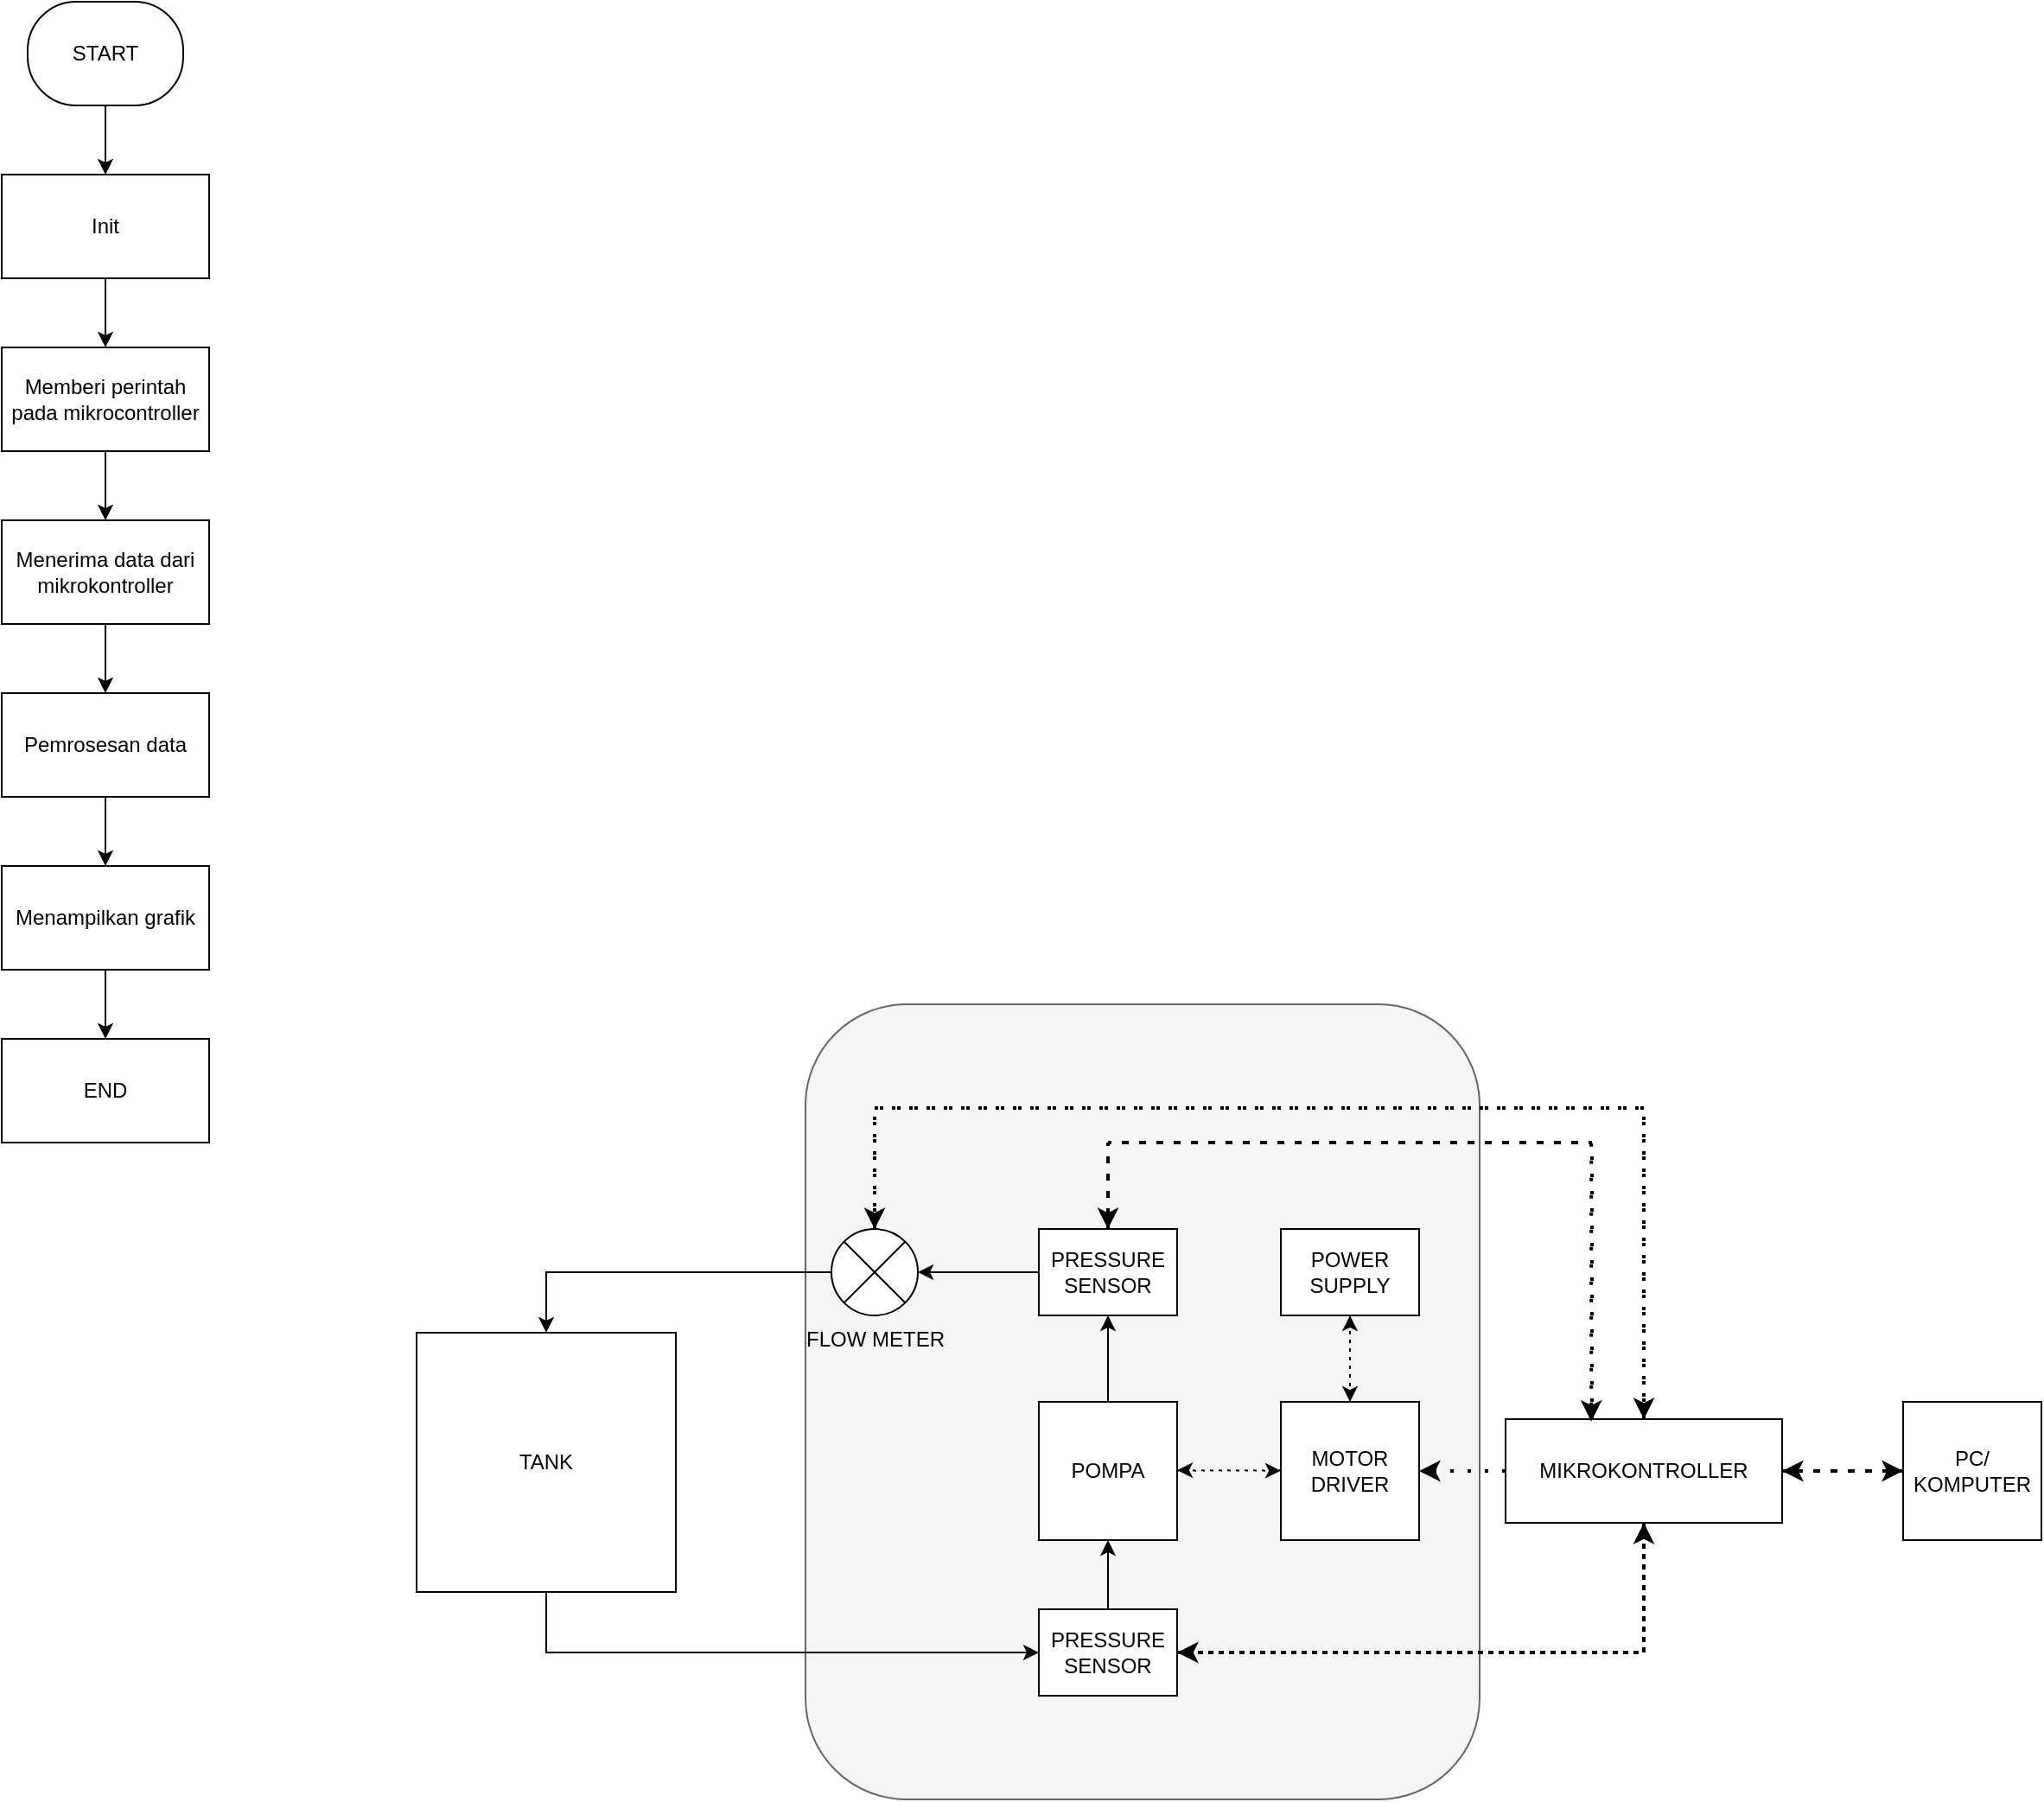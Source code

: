 <mxfile version="22.1.8" type="github">
  <diagram name="Page-1" id="5lOPCvoRQdXP354xrNP7">
    <mxGraphModel dx="2815" dy="2268" grid="1" gridSize="10" guides="1" tooltips="1" connect="1" arrows="1" fold="1" page="1" pageScale="1" pageWidth="850" pageHeight="1100" math="0" shadow="0">
      <root>
        <mxCell id="0" />
        <mxCell id="1" parent="0" />
        <mxCell id="8xiOq0TtmHueSXtaZC7R-85" value="" style="rounded=1;whiteSpace=wrap;html=1;fillColor=#f5f5f5;fontColor=#333333;strokeColor=#666666;" vertex="1" parent="1">
          <mxGeometry x="425" y="560" width="390" height="460" as="geometry" />
        </mxCell>
        <mxCell id="8xiOq0TtmHueSXtaZC7R-52" value="" style="edgeStyle=orthogonalEdgeStyle;rounded=0;orthogonalLoop=1;jettySize=auto;html=1;" edge="1" parent="1" source="8xiOq0TtmHueSXtaZC7R-53" target="8xiOq0TtmHueSXtaZC7R-55">
          <mxGeometry relative="1" as="geometry" />
        </mxCell>
        <mxCell id="8xiOq0TtmHueSXtaZC7R-69" style="edgeStyle=orthogonalEdgeStyle;rounded=0;orthogonalLoop=1;jettySize=auto;html=1;dashed=1;dashPattern=1 4;" edge="1" parent="1">
          <mxGeometry relative="1" as="geometry">
            <mxPoint x="640" y="829.82" as="sourcePoint" />
            <mxPoint x="700" y="829.82" as="targetPoint" />
            <Array as="points">
              <mxPoint x="670" y="829.82" />
              <mxPoint x="670" y="829.82" />
            </Array>
          </mxGeometry>
        </mxCell>
        <mxCell id="8xiOq0TtmHueSXtaZC7R-53" value="POMPA" style="whiteSpace=wrap;html=1;aspect=fixed;" vertex="1" parent="1">
          <mxGeometry x="560" y="790" width="80" height="80" as="geometry" />
        </mxCell>
        <mxCell id="8xiOq0TtmHueSXtaZC7R-54" value="" style="edgeStyle=orthogonalEdgeStyle;rounded=0;orthogonalLoop=1;jettySize=auto;html=1;" edge="1" parent="1" source="8xiOq0TtmHueSXtaZC7R-55" target="8xiOq0TtmHueSXtaZC7R-61">
          <mxGeometry relative="1" as="geometry" />
        </mxCell>
        <mxCell id="8xiOq0TtmHueSXtaZC7R-55" value="PRESSURE SENSOR" style="rounded=0;whiteSpace=wrap;html=1;" vertex="1" parent="1">
          <mxGeometry x="560" y="690" width="80" height="50" as="geometry" />
        </mxCell>
        <mxCell id="8xiOq0TtmHueSXtaZC7R-56" value="" style="edgeStyle=orthogonalEdgeStyle;rounded=0;orthogonalLoop=1;jettySize=auto;html=1;" edge="1" parent="1" source="8xiOq0TtmHueSXtaZC7R-57" target="8xiOq0TtmHueSXtaZC7R-53">
          <mxGeometry relative="1" as="geometry" />
        </mxCell>
        <mxCell id="8xiOq0TtmHueSXtaZC7R-77" style="edgeStyle=orthogonalEdgeStyle;rounded=0;orthogonalLoop=1;jettySize=auto;html=1;entryX=0.5;entryY=1;entryDx=0;entryDy=0;dashed=1;dashPattern=1 2;strokeWidth=2;" edge="1" parent="1" source="8xiOq0TtmHueSXtaZC7R-57" target="8xiOq0TtmHueSXtaZC7R-64">
          <mxGeometry relative="1" as="geometry" />
        </mxCell>
        <mxCell id="8xiOq0TtmHueSXtaZC7R-57" value="PRESSURE SENSOR" style="rounded=0;whiteSpace=wrap;html=1;" vertex="1" parent="1">
          <mxGeometry x="560" y="910" width="80" height="50" as="geometry" />
        </mxCell>
        <mxCell id="8xiOq0TtmHueSXtaZC7R-58" style="edgeStyle=orthogonalEdgeStyle;rounded=0;orthogonalLoop=1;jettySize=auto;html=1;entryX=0;entryY=0.5;entryDx=0;entryDy=0;" edge="1" parent="1" source="8xiOq0TtmHueSXtaZC7R-59" target="8xiOq0TtmHueSXtaZC7R-57">
          <mxGeometry relative="1" as="geometry">
            <Array as="points">
              <mxPoint x="275" y="935" />
            </Array>
          </mxGeometry>
        </mxCell>
        <mxCell id="8xiOq0TtmHueSXtaZC7R-59" value="TANK" style="whiteSpace=wrap;html=1;aspect=fixed;" vertex="1" parent="1">
          <mxGeometry x="200" y="750" width="150" height="150" as="geometry" />
        </mxCell>
        <mxCell id="8xiOq0TtmHueSXtaZC7R-60" value="" style="edgeStyle=orthogonalEdgeStyle;rounded=0;orthogonalLoop=1;jettySize=auto;html=1;" edge="1" parent="1" source="8xiOq0TtmHueSXtaZC7R-61" target="8xiOq0TtmHueSXtaZC7R-59">
          <mxGeometry relative="1" as="geometry" />
        </mxCell>
        <mxCell id="8xiOq0TtmHueSXtaZC7R-79" style="edgeStyle=orthogonalEdgeStyle;rounded=0;orthogonalLoop=1;jettySize=auto;html=1;entryX=0.5;entryY=0;entryDx=0;entryDy=0;strokeWidth=2;dashed=1;dashPattern=1 4;jumpSize=6;endSize=6;" edge="1" parent="1" source="8xiOq0TtmHueSXtaZC7R-61" target="8xiOq0TtmHueSXtaZC7R-64">
          <mxGeometry relative="1" as="geometry">
            <Array as="points">
              <mxPoint x="465" y="620" />
              <mxPoint x="910" y="620" />
            </Array>
          </mxGeometry>
        </mxCell>
        <mxCell id="8xiOq0TtmHueSXtaZC7R-61" value="FLOW METER" style="verticalLabelPosition=bottom;verticalAlign=top;html=1;shape=mxgraph.flowchart.or;" vertex="1" parent="1">
          <mxGeometry x="440" y="690" width="50" height="50" as="geometry" />
        </mxCell>
        <mxCell id="8xiOq0TtmHueSXtaZC7R-72" style="edgeStyle=orthogonalEdgeStyle;rounded=0;orthogonalLoop=1;jettySize=auto;html=1;entryX=1;entryY=0.5;entryDx=0;entryDy=0;dashed=1;dashPattern=1 2;strokeWidth=2;" edge="1" parent="1">
          <mxGeometry relative="1" as="geometry">
            <mxPoint x="910" y="860" as="sourcePoint" />
            <mxPoint x="640.0" y="935" as="targetPoint" />
            <Array as="points">
              <mxPoint x="910" y="935" />
            </Array>
          </mxGeometry>
        </mxCell>
        <mxCell id="8xiOq0TtmHueSXtaZC7R-75" style="edgeStyle=orthogonalEdgeStyle;rounded=0;orthogonalLoop=1;jettySize=auto;html=1;entryX=0.5;entryY=0;entryDx=0;entryDy=0;dashed=1;dashPattern=1 4;strokeWidth=2;" edge="1" parent="1" source="8xiOq0TtmHueSXtaZC7R-64" target="8xiOq0TtmHueSXtaZC7R-55">
          <mxGeometry relative="1" as="geometry">
            <Array as="points">
              <mxPoint x="880" y="640" />
              <mxPoint x="600" y="640" />
            </Array>
          </mxGeometry>
        </mxCell>
        <mxCell id="8xiOq0TtmHueSXtaZC7R-81" value="" style="edgeStyle=orthogonalEdgeStyle;rounded=0;orthogonalLoop=1;jettySize=auto;html=1;dashed=1;dashPattern=1 4;strokeWidth=2;" edge="1" parent="1" source="8xiOq0TtmHueSXtaZC7R-64" target="8xiOq0TtmHueSXtaZC7R-67">
          <mxGeometry relative="1" as="geometry" />
        </mxCell>
        <mxCell id="8xiOq0TtmHueSXtaZC7R-83" value="" style="edgeStyle=orthogonalEdgeStyle;rounded=0;orthogonalLoop=1;jettySize=auto;html=1;dashed=1;dashPattern=1 4;strokeWidth=2;" edge="1" parent="1" source="8xiOq0TtmHueSXtaZC7R-64" target="8xiOq0TtmHueSXtaZC7R-82">
          <mxGeometry relative="1" as="geometry" />
        </mxCell>
        <mxCell id="8xiOq0TtmHueSXtaZC7R-64" value="MIKROKONTROLLER" style="rounded=0;whiteSpace=wrap;html=1;" vertex="1" parent="1">
          <mxGeometry x="830" y="800" width="160" height="60" as="geometry" />
        </mxCell>
        <mxCell id="8xiOq0TtmHueSXtaZC7R-70" value="" style="edgeStyle=orthogonalEdgeStyle;rounded=0;orthogonalLoop=1;jettySize=auto;html=1;dashed=1;dashPattern=1 4;" edge="1" parent="1" source="8xiOq0TtmHueSXtaZC7R-66" target="8xiOq0TtmHueSXtaZC7R-67">
          <mxGeometry relative="1" as="geometry" />
        </mxCell>
        <mxCell id="8xiOq0TtmHueSXtaZC7R-66" value="POWER SUPPLY" style="rounded=0;whiteSpace=wrap;html=1;" vertex="1" parent="1">
          <mxGeometry x="700" y="690" width="80" height="50" as="geometry" />
        </mxCell>
        <mxCell id="8xiOq0TtmHueSXtaZC7R-68" value="" style="edgeStyle=orthogonalEdgeStyle;rounded=0;orthogonalLoop=1;jettySize=auto;html=1;dashed=1;dashPattern=1 4;" edge="1" parent="1">
          <mxGeometry relative="1" as="geometry">
            <mxPoint x="700" y="829.55" as="sourcePoint" />
            <mxPoint x="640" y="829.55" as="targetPoint" />
            <Array as="points">
              <mxPoint x="670" y="829.55" />
              <mxPoint x="670" y="829.55" />
            </Array>
          </mxGeometry>
        </mxCell>
        <mxCell id="8xiOq0TtmHueSXtaZC7R-71" style="edgeStyle=orthogonalEdgeStyle;rounded=0;orthogonalLoop=1;jettySize=auto;html=1;entryX=0.5;entryY=1;entryDx=0;entryDy=0;dashed=1;dashPattern=1 4;" edge="1" parent="1" source="8xiOq0TtmHueSXtaZC7R-67" target="8xiOq0TtmHueSXtaZC7R-66">
          <mxGeometry relative="1" as="geometry">
            <Array as="points">
              <mxPoint x="740" y="760" />
              <mxPoint x="740" y="760" />
            </Array>
          </mxGeometry>
        </mxCell>
        <mxCell id="8xiOq0TtmHueSXtaZC7R-67" value="MOTOR DRIVER" style="rounded=0;whiteSpace=wrap;html=1;" vertex="1" parent="1">
          <mxGeometry x="700" y="790" width="80" height="80" as="geometry" />
        </mxCell>
        <mxCell id="8xiOq0TtmHueSXtaZC7R-74" style="edgeStyle=orthogonalEdgeStyle;rounded=0;orthogonalLoop=1;jettySize=auto;html=1;entryX=0.5;entryY=0;entryDx=0;entryDy=0;entryPerimeter=0;dashed=1;strokeWidth=2;dashPattern=1 4;" edge="1" parent="1" source="8xiOq0TtmHueSXtaZC7R-64" target="8xiOq0TtmHueSXtaZC7R-61">
          <mxGeometry relative="1" as="geometry">
            <Array as="points">
              <mxPoint x="910" y="620" />
              <mxPoint x="465" y="620" />
            </Array>
          </mxGeometry>
        </mxCell>
        <mxCell id="8xiOq0TtmHueSXtaZC7R-80" style="edgeStyle=orthogonalEdgeStyle;rounded=0;orthogonalLoop=1;jettySize=auto;html=1;entryX=0.31;entryY=0.023;entryDx=0;entryDy=0;entryPerimeter=0;dashed=1;dashPattern=1 4;strokeWidth=2;" edge="1" parent="1" source="8xiOq0TtmHueSXtaZC7R-55" target="8xiOq0TtmHueSXtaZC7R-64">
          <mxGeometry relative="1" as="geometry">
            <Array as="points">
              <mxPoint x="600" y="640" />
              <mxPoint x="880" y="640" />
            </Array>
          </mxGeometry>
        </mxCell>
        <mxCell id="8xiOq0TtmHueSXtaZC7R-84" style="edgeStyle=orthogonalEdgeStyle;rounded=0;orthogonalLoop=1;jettySize=auto;html=1;dashed=1;dashPattern=1 4;strokeWidth=2;" edge="1" parent="1" source="8xiOq0TtmHueSXtaZC7R-82" target="8xiOq0TtmHueSXtaZC7R-64">
          <mxGeometry relative="1" as="geometry" />
        </mxCell>
        <mxCell id="8xiOq0TtmHueSXtaZC7R-82" value="PC/&lt;br&gt;KOMPUTER" style="rounded=0;whiteSpace=wrap;html=1;" vertex="1" parent="1">
          <mxGeometry x="1060" y="790" width="80" height="80" as="geometry" />
        </mxCell>
        <mxCell id="8xiOq0TtmHueSXtaZC7R-94" value="" style="edgeStyle=orthogonalEdgeStyle;rounded=0;orthogonalLoop=1;jettySize=auto;html=1;" edge="1" parent="1" source="8xiOq0TtmHueSXtaZC7R-87" target="8xiOq0TtmHueSXtaZC7R-89">
          <mxGeometry relative="1" as="geometry" />
        </mxCell>
        <mxCell id="8xiOq0TtmHueSXtaZC7R-87" value="START" style="rounded=1;whiteSpace=wrap;html=1;arcSize=47;" vertex="1" parent="1">
          <mxGeometry x="-25" y="-20" width="90" height="60" as="geometry" />
        </mxCell>
        <mxCell id="8xiOq0TtmHueSXtaZC7R-96" value="" style="edgeStyle=orthogonalEdgeStyle;rounded=0;orthogonalLoop=1;jettySize=auto;html=1;" edge="1" parent="1" source="8xiOq0TtmHueSXtaZC7R-89" target="8xiOq0TtmHueSXtaZC7R-90">
          <mxGeometry relative="1" as="geometry" />
        </mxCell>
        <mxCell id="8xiOq0TtmHueSXtaZC7R-89" value="Init" style="rounded=0;whiteSpace=wrap;html=1;" vertex="1" parent="1">
          <mxGeometry x="-40" y="80" width="120" height="60" as="geometry" />
        </mxCell>
        <mxCell id="8xiOq0TtmHueSXtaZC7R-97" value="" style="edgeStyle=orthogonalEdgeStyle;rounded=0;orthogonalLoop=1;jettySize=auto;html=1;" edge="1" parent="1" source="8xiOq0TtmHueSXtaZC7R-90" target="8xiOq0TtmHueSXtaZC7R-91">
          <mxGeometry relative="1" as="geometry" />
        </mxCell>
        <mxCell id="8xiOq0TtmHueSXtaZC7R-90" value="Memberi perintah pada mikrocontroller" style="rounded=0;whiteSpace=wrap;html=1;" vertex="1" parent="1">
          <mxGeometry x="-40" y="180" width="120" height="60" as="geometry" />
        </mxCell>
        <mxCell id="8xiOq0TtmHueSXtaZC7R-98" value="" style="edgeStyle=orthogonalEdgeStyle;rounded=0;orthogonalLoop=1;jettySize=auto;html=1;" edge="1" parent="1" source="8xiOq0TtmHueSXtaZC7R-91" target="8xiOq0TtmHueSXtaZC7R-92">
          <mxGeometry relative="1" as="geometry" />
        </mxCell>
        <mxCell id="8xiOq0TtmHueSXtaZC7R-91" value="Menerima data dari mikrokontroller" style="rounded=0;whiteSpace=wrap;html=1;" vertex="1" parent="1">
          <mxGeometry x="-40" y="280" width="120" height="60" as="geometry" />
        </mxCell>
        <mxCell id="8xiOq0TtmHueSXtaZC7R-99" value="" style="edgeStyle=orthogonalEdgeStyle;rounded=0;orthogonalLoop=1;jettySize=auto;html=1;" edge="1" parent="1" source="8xiOq0TtmHueSXtaZC7R-92" target="8xiOq0TtmHueSXtaZC7R-93">
          <mxGeometry relative="1" as="geometry" />
        </mxCell>
        <mxCell id="8xiOq0TtmHueSXtaZC7R-92" value="Pemrosesan data" style="rounded=0;whiteSpace=wrap;html=1;" vertex="1" parent="1">
          <mxGeometry x="-40" y="380" width="120" height="60" as="geometry" />
        </mxCell>
        <mxCell id="8xiOq0TtmHueSXtaZC7R-101" value="" style="edgeStyle=orthogonalEdgeStyle;rounded=0;orthogonalLoop=1;jettySize=auto;html=1;" edge="1" parent="1" source="8xiOq0TtmHueSXtaZC7R-93" target="8xiOq0TtmHueSXtaZC7R-100">
          <mxGeometry relative="1" as="geometry" />
        </mxCell>
        <mxCell id="8xiOq0TtmHueSXtaZC7R-93" value="Menampilkan grafik" style="rounded=0;whiteSpace=wrap;html=1;" vertex="1" parent="1">
          <mxGeometry x="-40" y="480" width="120" height="60" as="geometry" />
        </mxCell>
        <mxCell id="8xiOq0TtmHueSXtaZC7R-100" value="END" style="rounded=0;whiteSpace=wrap;html=1;" vertex="1" parent="1">
          <mxGeometry x="-40" y="580" width="120" height="60" as="geometry" />
        </mxCell>
      </root>
    </mxGraphModel>
  </diagram>
</mxfile>
